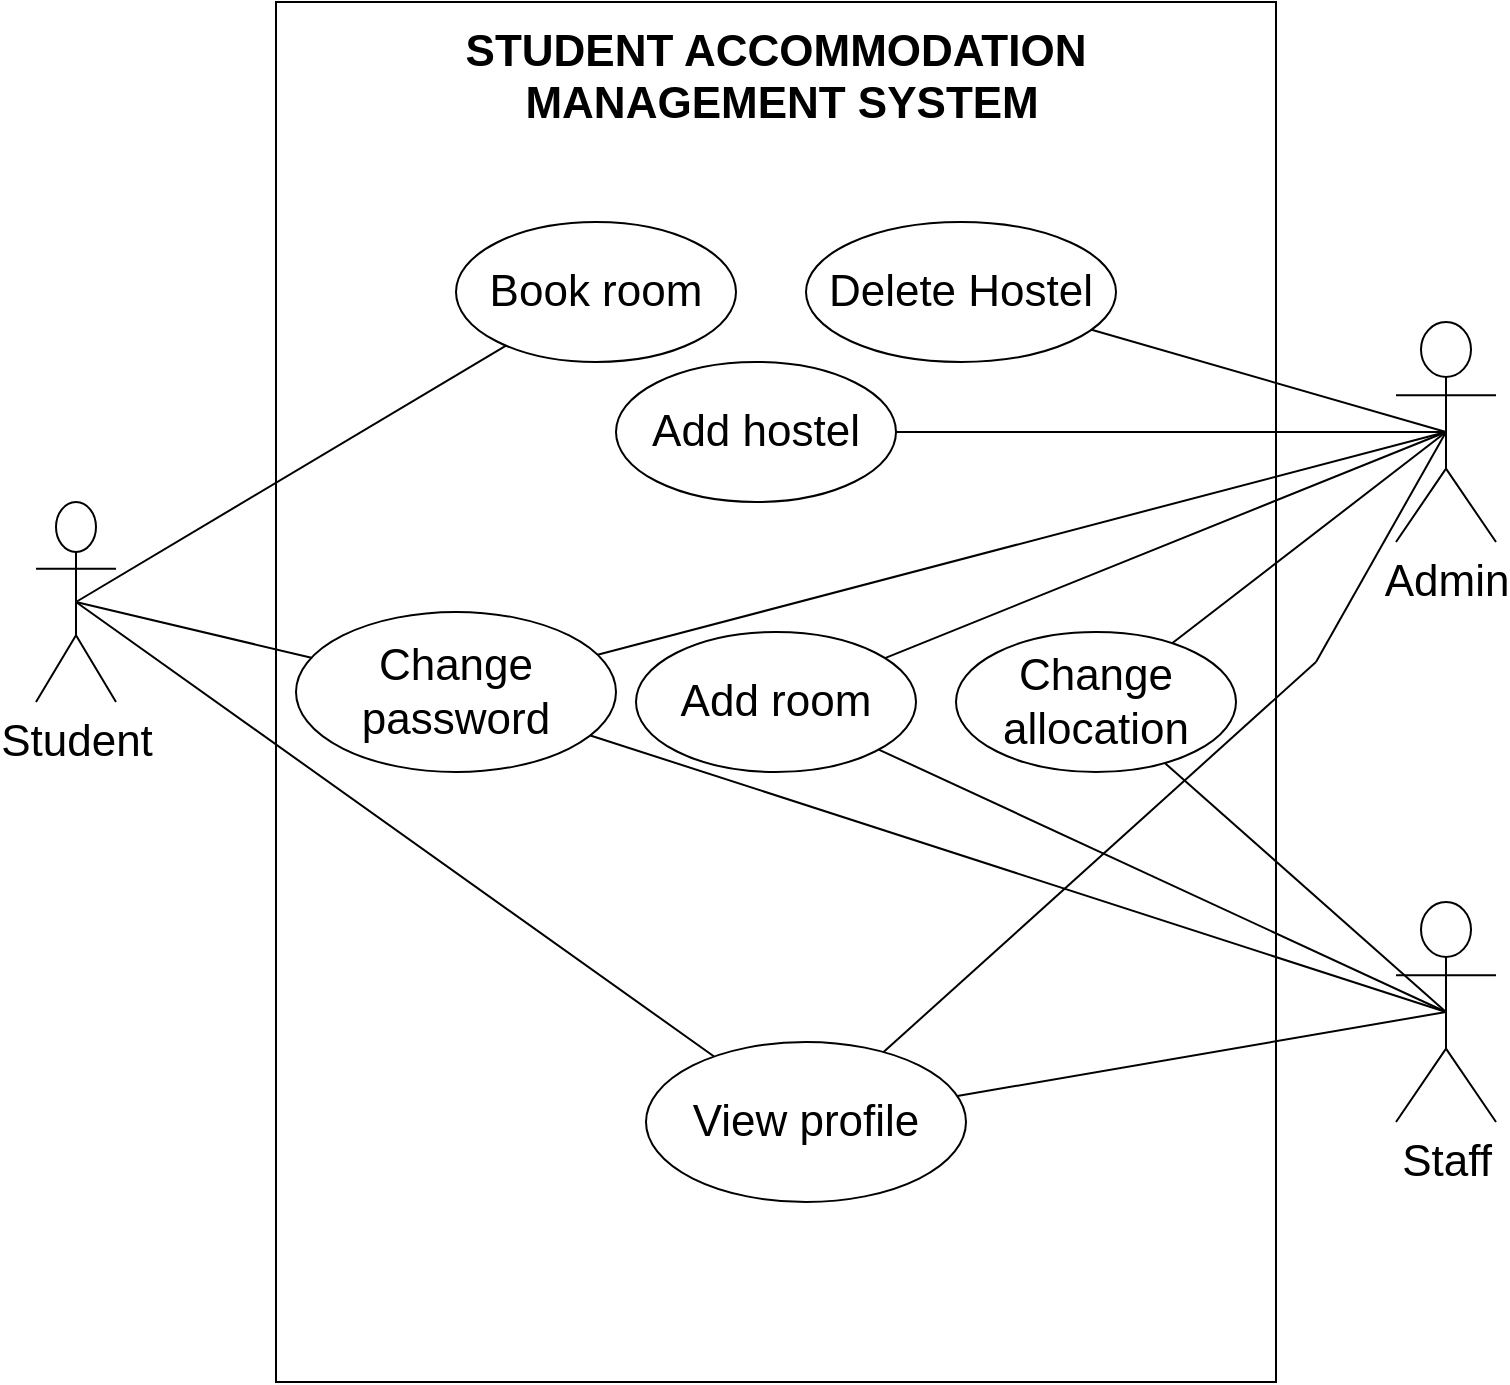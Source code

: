 <mxfile version="13.9.9" type="device"><diagram id="JXeMAs2Dn4Dx1DCMF0ha" name="Page-1"><mxGraphModel dx="852" dy="494" grid="1" gridSize="10" guides="1" tooltips="1" connect="1" arrows="1" fold="1" page="1" pageScale="1" pageWidth="850" pageHeight="1100" math="0" shadow="0"><root><mxCell id="0"/><mxCell id="1" parent="0"/><mxCell id="sgNAb-mrfAmaRw0jG_a0-4" value="" style="verticalLabelPosition=bottom;verticalAlign=top;html=1;shape=mxgraph.basic.rect;fillColor2=none;strokeWidth=1;size=20;indent=5;fontSize=16;" parent="1" vertex="1"><mxGeometry x="160" y="80" width="500" height="690" as="geometry"/></mxCell><mxCell id="sgNAb-mrfAmaRw0jG_a0-5" value="STUDENT ACCOMMODATION&#10; MANAGEMENT SYSTEM" style="text;align=center;fontStyle=1;verticalAlign=middle;spacingLeft=3;spacingRight=3;strokeColor=none;rotatable=0;points=[[0,0.5],[1,0.5]];portConstraint=eastwest;fontSize=22;" parent="1" vertex="1"><mxGeometry x="210" y="80" width="400" height="70" as="geometry"/></mxCell><mxCell id="sgNAb-mrfAmaRw0jG_a0-6" value="Book room" style="ellipse;whiteSpace=wrap;html=1;fontSize=22;" parent="1" vertex="1"><mxGeometry x="250" y="190" width="140" height="70" as="geometry"/></mxCell><mxCell id="sgNAb-mrfAmaRw0jG_a0-7" value="Add room" style="ellipse;whiteSpace=wrap;html=1;fontSize=22;" parent="1" vertex="1"><mxGeometry x="340" y="395" width="140" height="70" as="geometry"/></mxCell><mxCell id="sgNAb-mrfAmaRw0jG_a0-8" value="Add hostel" style="ellipse;whiteSpace=wrap;html=1;fontSize=22;" parent="1" vertex="1"><mxGeometry x="330" y="260" width="140" height="70" as="geometry"/></mxCell><mxCell id="sgNAb-mrfAmaRw0jG_a0-9" value="Delete Hostel" style="ellipse;whiteSpace=wrap;html=1;fontSize=22;" parent="1" vertex="1"><mxGeometry x="425" y="190" width="155" height="70" as="geometry"/></mxCell><mxCell id="sgNAb-mrfAmaRw0jG_a0-11" value="Student" style="shape=umlActor;verticalLabelPosition=bottom;verticalAlign=top;html=1;fontSize=22;" parent="1" vertex="1"><mxGeometry x="40" y="330" width="40" height="100" as="geometry"/></mxCell><mxCell id="sgNAb-mrfAmaRw0jG_a0-12" value="Admin" style="shape=umlActor;verticalLabelPosition=bottom;verticalAlign=top;html=1;fontSize=22;" parent="1" vertex="1"><mxGeometry x="720" y="240" width="50" height="110" as="geometry"/></mxCell><mxCell id="sgNAb-mrfAmaRw0jG_a0-13" value="Staff" style="shape=umlActor;verticalLabelPosition=bottom;verticalAlign=top;html=1;fontSize=22;" parent="1" vertex="1"><mxGeometry x="720" y="530" width="50" height="110" as="geometry"/></mxCell><mxCell id="sgNAb-mrfAmaRw0jG_a0-18" value="" style="endArrow=none;html=1;fontSize=22;exitX=0.5;exitY=0.5;exitDx=0;exitDy=0;exitPerimeter=0;" parent="1" source="sgNAb-mrfAmaRw0jG_a0-11" target="sgNAb-mrfAmaRw0jG_a0-6" edge="1"><mxGeometry width="50" height="50" relative="1" as="geometry"><mxPoint x="90" y="290" as="sourcePoint"/><mxPoint x="140" y="240" as="targetPoint"/></mxGeometry></mxCell><mxCell id="sgNAb-mrfAmaRw0jG_a0-20" value="Change password" style="ellipse;whiteSpace=wrap;html=1;fontSize=22;" parent="1" vertex="1"><mxGeometry x="170" y="385" width="160" height="80" as="geometry"/></mxCell><mxCell id="sgNAb-mrfAmaRw0jG_a0-21" value="" style="endArrow=none;html=1;fontSize=22;entryX=0.5;entryY=0.5;entryDx=0;entryDy=0;entryPerimeter=0;" parent="1" source="sgNAb-mrfAmaRw0jG_a0-20" target="sgNAb-mrfAmaRw0jG_a0-12" edge="1"><mxGeometry width="50" height="50" relative="1" as="geometry"><mxPoint x="100" y="630" as="sourcePoint"/><mxPoint x="150" y="580" as="targetPoint"/></mxGeometry></mxCell><mxCell id="sgNAb-mrfAmaRw0jG_a0-22" value="" style="endArrow=none;html=1;fontSize=22;entryX=0.5;entryY=0.5;entryDx=0;entryDy=0;entryPerimeter=0;" parent="1" source="sgNAb-mrfAmaRw0jG_a0-20" target="sgNAb-mrfAmaRw0jG_a0-13" edge="1"><mxGeometry width="50" height="50" relative="1" as="geometry"><mxPoint x="120" y="440" as="sourcePoint"/><mxPoint x="170" y="390" as="targetPoint"/></mxGeometry></mxCell><mxCell id="sgNAb-mrfAmaRw0jG_a0-24" value="" style="endArrow=none;html=1;fontSize=22;entryX=0.5;entryY=0.5;entryDx=0;entryDy=0;entryPerimeter=0;" parent="1" source="sgNAb-mrfAmaRw0jG_a0-8" target="sgNAb-mrfAmaRw0jG_a0-12" edge="1"><mxGeometry width="50" height="50" relative="1" as="geometry"><mxPoint x="120" y="440" as="sourcePoint"/><mxPoint x="170" y="390" as="targetPoint"/></mxGeometry></mxCell><mxCell id="sgNAb-mrfAmaRw0jG_a0-25" value="" style="endArrow=none;html=1;fontSize=22;entryX=0.5;entryY=0.5;entryDx=0;entryDy=0;entryPerimeter=0;" parent="1" source="sgNAb-mrfAmaRw0jG_a0-7" target="sgNAb-mrfAmaRw0jG_a0-13" edge="1"><mxGeometry width="50" height="50" relative="1" as="geometry"><mxPoint x="120" y="440" as="sourcePoint"/><mxPoint x="170" y="390" as="targetPoint"/></mxGeometry></mxCell><mxCell id="sgNAb-mrfAmaRw0jG_a0-26" value="" style="endArrow=none;html=1;fontSize=22;entryX=0.5;entryY=0.5;entryDx=0;entryDy=0;entryPerimeter=0;" parent="1" source="sgNAb-mrfAmaRw0jG_a0-9" target="sgNAb-mrfAmaRw0jG_a0-12" edge="1"><mxGeometry width="50" height="50" relative="1" as="geometry"><mxPoint x="120" y="440" as="sourcePoint"/><mxPoint x="170" y="390" as="targetPoint"/></mxGeometry></mxCell><mxCell id="sgNAb-mrfAmaRw0jG_a0-27" value="" style="endArrow=none;html=1;fontSize=22;exitX=0.5;exitY=0.5;exitDx=0;exitDy=0;exitPerimeter=0;" parent="1" source="sgNAb-mrfAmaRw0jG_a0-11" target="sgNAb-mrfAmaRw0jG_a0-20" edge="1"><mxGeometry width="50" height="50" relative="1" as="geometry"><mxPoint x="120" y="440" as="sourcePoint"/><mxPoint x="170" y="390" as="targetPoint"/></mxGeometry></mxCell><mxCell id="sgNAb-mrfAmaRw0jG_a0-28" value="" style="endArrow=none;html=1;fontSize=22;entryX=0.5;entryY=0.5;entryDx=0;entryDy=0;entryPerimeter=0;" parent="1" source="sgNAb-mrfAmaRw0jG_a0-7" target="sgNAb-mrfAmaRw0jG_a0-12" edge="1"><mxGeometry width="50" height="50" relative="1" as="geometry"><mxPoint x="120" y="440" as="sourcePoint"/><mxPoint x="660" y="230" as="targetPoint"/></mxGeometry></mxCell><mxCell id="jr8kpPciOf7fHjR2dEOw-2" value="Change allocation" style="ellipse;whiteSpace=wrap;html=1;fontSize=22;" vertex="1" parent="1"><mxGeometry x="500" y="395" width="140" height="70" as="geometry"/></mxCell><mxCell id="jr8kpPciOf7fHjR2dEOw-4" value="" style="endArrow=none;html=1;fontSize=22;entryX=0.5;entryY=0.5;entryDx=0;entryDy=0;entryPerimeter=0;" edge="1" parent="1" source="jr8kpPciOf7fHjR2dEOw-2" target="sgNAb-mrfAmaRw0jG_a0-13"><mxGeometry width="50" height="50" relative="1" as="geometry"><mxPoint x="464.672" y="480.405" as="sourcePoint"/><mxPoint x="755" y="735" as="targetPoint"/></mxGeometry></mxCell><mxCell id="jr8kpPciOf7fHjR2dEOw-5" value="" style="endArrow=none;html=1;fontSize=22;entryX=0.5;entryY=0.5;entryDx=0;entryDy=0;entryPerimeter=0;" edge="1" parent="1" source="jr8kpPciOf7fHjR2dEOw-2" target="sgNAb-mrfAmaRw0jG_a0-12"><mxGeometry width="50" height="50" relative="1" as="geometry"><mxPoint x="605.241" y="424.16" as="sourcePoint"/><mxPoint x="735" y="715" as="targetPoint"/></mxGeometry></mxCell><mxCell id="jr8kpPciOf7fHjR2dEOw-8" value="View profile" style="ellipse;whiteSpace=wrap;html=1;fontSize=22;" vertex="1" parent="1"><mxGeometry x="345" y="600" width="160" height="80" as="geometry"/></mxCell><mxCell id="jr8kpPciOf7fHjR2dEOw-9" value="" style="endArrow=none;html=1;fontSize=22;entryX=0.5;entryY=0.5;entryDx=0;entryDy=0;entryPerimeter=0;" edge="1" parent="1" source="jr8kpPciOf7fHjR2dEOw-8" target="sgNAb-mrfAmaRw0jG_a0-13"><mxGeometry width="50" height="50" relative="1" as="geometry"><mxPoint x="311.749" y="465.504" as="sourcePoint"/><mxPoint x="735" y="715" as="targetPoint"/></mxGeometry></mxCell><mxCell id="jr8kpPciOf7fHjR2dEOw-10" value="" style="endArrow=none;html=1;fontSize=22;exitX=0.5;exitY=0.5;exitDx=0;exitDy=0;exitPerimeter=0;" edge="1" parent="1" source="sgNAb-mrfAmaRw0jG_a0-11" target="jr8kpPciOf7fHjR2dEOw-8"><mxGeometry width="50" height="50" relative="1" as="geometry"><mxPoint x="321.749" y="475.504" as="sourcePoint"/><mxPoint x="745" y="725" as="targetPoint"/></mxGeometry></mxCell><mxCell id="jr8kpPciOf7fHjR2dEOw-11" value="" style="endArrow=none;html=1;fontSize=22;entryX=0.5;entryY=0.5;entryDx=0;entryDy=0;entryPerimeter=0;" edge="1" parent="1" target="sgNAb-mrfAmaRw0jG_a0-12"><mxGeometry width="50" height="50" relative="1" as="geometry"><mxPoint x="680" y="410" as="sourcePoint"/><mxPoint x="725" y="235" as="targetPoint"/></mxGeometry></mxCell><mxCell id="jr8kpPciOf7fHjR2dEOw-12" value="" style="endArrow=none;html=1;fontSize=22;" edge="1" parent="1" target="jr8kpPciOf7fHjR2dEOw-8"><mxGeometry width="50" height="50" relative="1" as="geometry"><mxPoint x="680" y="410" as="sourcePoint"/><mxPoint x="735" y="245" as="targetPoint"/></mxGeometry></mxCell></root></mxGraphModel></diagram></mxfile>